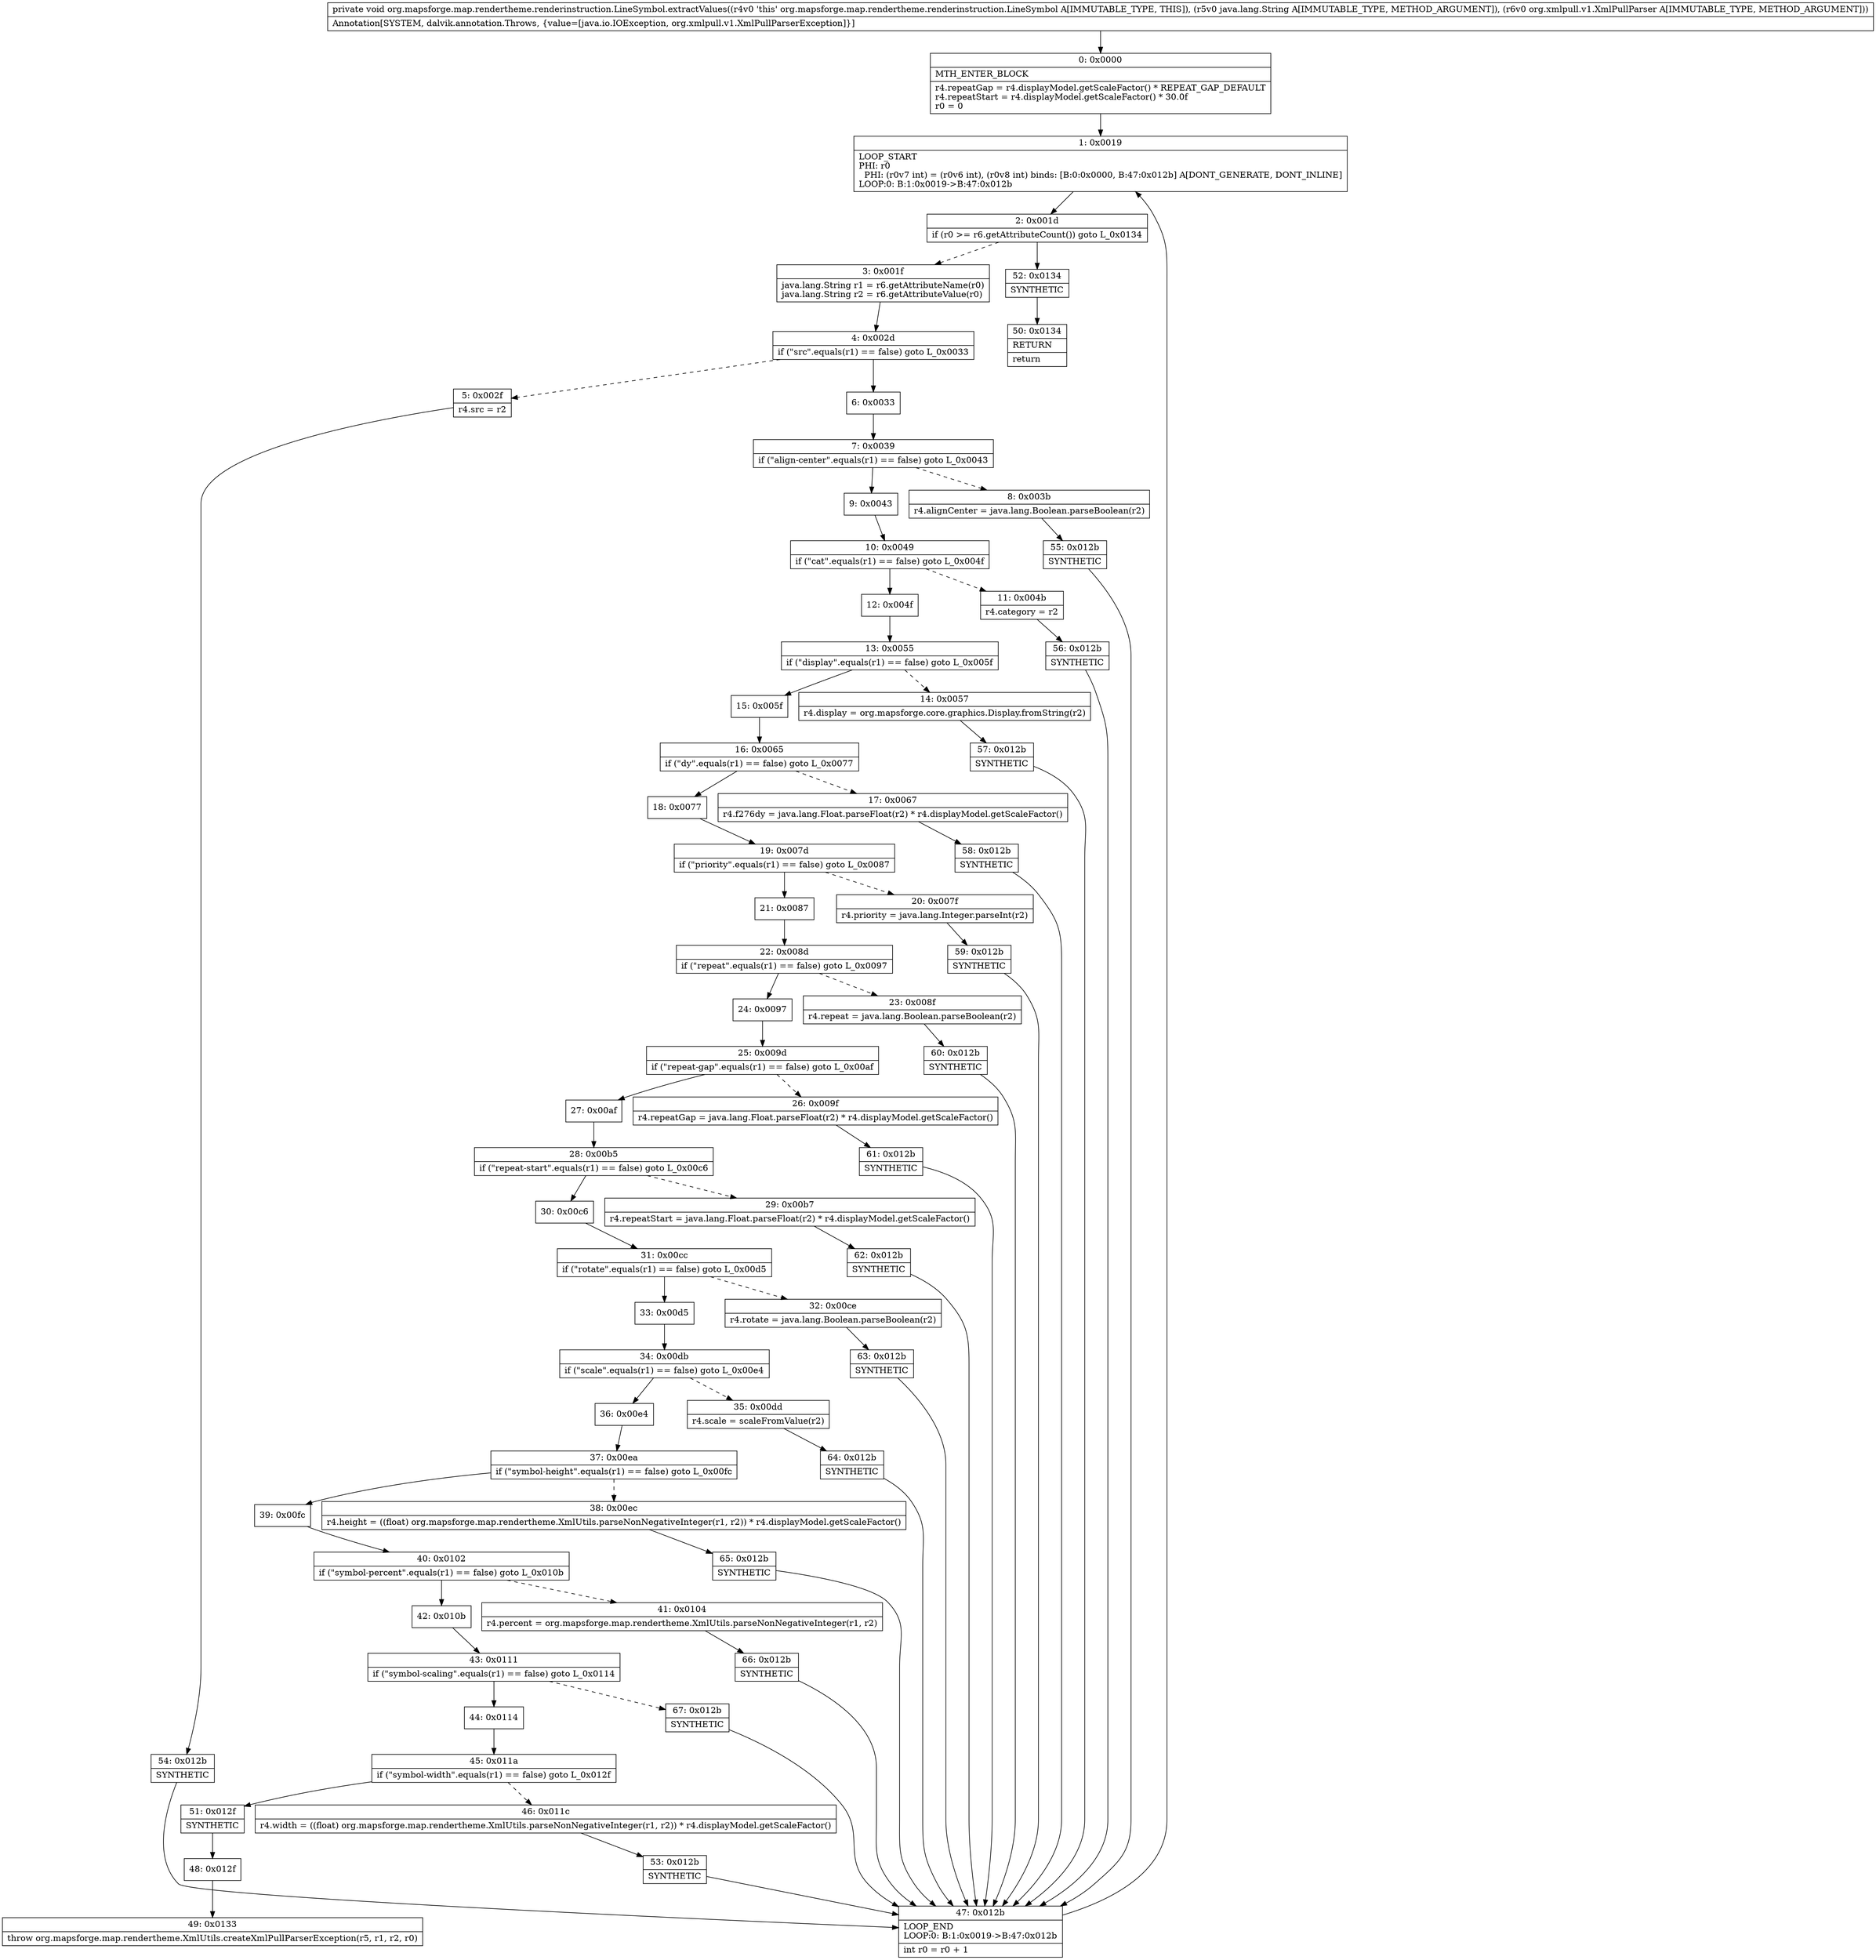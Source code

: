 digraph "CFG fororg.mapsforge.map.rendertheme.renderinstruction.LineSymbol.extractValues(Ljava\/lang\/String;Lorg\/xmlpull\/v1\/XmlPullParser;)V" {
Node_0 [shape=record,label="{0\:\ 0x0000|MTH_ENTER_BLOCK\l|r4.repeatGap = r4.displayModel.getScaleFactor() * REPEAT_GAP_DEFAULT\lr4.repeatStart = r4.displayModel.getScaleFactor() * 30.0f\lr0 = 0\l}"];
Node_1 [shape=record,label="{1\:\ 0x0019|LOOP_START\lPHI: r0 \l  PHI: (r0v7 int) = (r0v6 int), (r0v8 int) binds: [B:0:0x0000, B:47:0x012b] A[DONT_GENERATE, DONT_INLINE]\lLOOP:0: B:1:0x0019\-\>B:47:0x012b\l}"];
Node_2 [shape=record,label="{2\:\ 0x001d|if (r0 \>= r6.getAttributeCount()) goto L_0x0134\l}"];
Node_3 [shape=record,label="{3\:\ 0x001f|java.lang.String r1 = r6.getAttributeName(r0)\ljava.lang.String r2 = r6.getAttributeValue(r0)\l}"];
Node_4 [shape=record,label="{4\:\ 0x002d|if (\"src\".equals(r1) == false) goto L_0x0033\l}"];
Node_5 [shape=record,label="{5\:\ 0x002f|r4.src = r2\l}"];
Node_6 [shape=record,label="{6\:\ 0x0033}"];
Node_7 [shape=record,label="{7\:\ 0x0039|if (\"align\-center\".equals(r1) == false) goto L_0x0043\l}"];
Node_8 [shape=record,label="{8\:\ 0x003b|r4.alignCenter = java.lang.Boolean.parseBoolean(r2)\l}"];
Node_9 [shape=record,label="{9\:\ 0x0043}"];
Node_10 [shape=record,label="{10\:\ 0x0049|if (\"cat\".equals(r1) == false) goto L_0x004f\l}"];
Node_11 [shape=record,label="{11\:\ 0x004b|r4.category = r2\l}"];
Node_12 [shape=record,label="{12\:\ 0x004f}"];
Node_13 [shape=record,label="{13\:\ 0x0055|if (\"display\".equals(r1) == false) goto L_0x005f\l}"];
Node_14 [shape=record,label="{14\:\ 0x0057|r4.display = org.mapsforge.core.graphics.Display.fromString(r2)\l}"];
Node_15 [shape=record,label="{15\:\ 0x005f}"];
Node_16 [shape=record,label="{16\:\ 0x0065|if (\"dy\".equals(r1) == false) goto L_0x0077\l}"];
Node_17 [shape=record,label="{17\:\ 0x0067|r4.f276dy = java.lang.Float.parseFloat(r2) * r4.displayModel.getScaleFactor()\l}"];
Node_18 [shape=record,label="{18\:\ 0x0077}"];
Node_19 [shape=record,label="{19\:\ 0x007d|if (\"priority\".equals(r1) == false) goto L_0x0087\l}"];
Node_20 [shape=record,label="{20\:\ 0x007f|r4.priority = java.lang.Integer.parseInt(r2)\l}"];
Node_21 [shape=record,label="{21\:\ 0x0087}"];
Node_22 [shape=record,label="{22\:\ 0x008d|if (\"repeat\".equals(r1) == false) goto L_0x0097\l}"];
Node_23 [shape=record,label="{23\:\ 0x008f|r4.repeat = java.lang.Boolean.parseBoolean(r2)\l}"];
Node_24 [shape=record,label="{24\:\ 0x0097}"];
Node_25 [shape=record,label="{25\:\ 0x009d|if (\"repeat\-gap\".equals(r1) == false) goto L_0x00af\l}"];
Node_26 [shape=record,label="{26\:\ 0x009f|r4.repeatGap = java.lang.Float.parseFloat(r2) * r4.displayModel.getScaleFactor()\l}"];
Node_27 [shape=record,label="{27\:\ 0x00af}"];
Node_28 [shape=record,label="{28\:\ 0x00b5|if (\"repeat\-start\".equals(r1) == false) goto L_0x00c6\l}"];
Node_29 [shape=record,label="{29\:\ 0x00b7|r4.repeatStart = java.lang.Float.parseFloat(r2) * r4.displayModel.getScaleFactor()\l}"];
Node_30 [shape=record,label="{30\:\ 0x00c6}"];
Node_31 [shape=record,label="{31\:\ 0x00cc|if (\"rotate\".equals(r1) == false) goto L_0x00d5\l}"];
Node_32 [shape=record,label="{32\:\ 0x00ce|r4.rotate = java.lang.Boolean.parseBoolean(r2)\l}"];
Node_33 [shape=record,label="{33\:\ 0x00d5}"];
Node_34 [shape=record,label="{34\:\ 0x00db|if (\"scale\".equals(r1) == false) goto L_0x00e4\l}"];
Node_35 [shape=record,label="{35\:\ 0x00dd|r4.scale = scaleFromValue(r2)\l}"];
Node_36 [shape=record,label="{36\:\ 0x00e4}"];
Node_37 [shape=record,label="{37\:\ 0x00ea|if (\"symbol\-height\".equals(r1) == false) goto L_0x00fc\l}"];
Node_38 [shape=record,label="{38\:\ 0x00ec|r4.height = ((float) org.mapsforge.map.rendertheme.XmlUtils.parseNonNegativeInteger(r1, r2)) * r4.displayModel.getScaleFactor()\l}"];
Node_39 [shape=record,label="{39\:\ 0x00fc}"];
Node_40 [shape=record,label="{40\:\ 0x0102|if (\"symbol\-percent\".equals(r1) == false) goto L_0x010b\l}"];
Node_41 [shape=record,label="{41\:\ 0x0104|r4.percent = org.mapsforge.map.rendertheme.XmlUtils.parseNonNegativeInteger(r1, r2)\l}"];
Node_42 [shape=record,label="{42\:\ 0x010b}"];
Node_43 [shape=record,label="{43\:\ 0x0111|if (\"symbol\-scaling\".equals(r1) == false) goto L_0x0114\l}"];
Node_44 [shape=record,label="{44\:\ 0x0114}"];
Node_45 [shape=record,label="{45\:\ 0x011a|if (\"symbol\-width\".equals(r1) == false) goto L_0x012f\l}"];
Node_46 [shape=record,label="{46\:\ 0x011c|r4.width = ((float) org.mapsforge.map.rendertheme.XmlUtils.parseNonNegativeInteger(r1, r2)) * r4.displayModel.getScaleFactor()\l}"];
Node_47 [shape=record,label="{47\:\ 0x012b|LOOP_END\lLOOP:0: B:1:0x0019\-\>B:47:0x012b\l|int r0 = r0 + 1\l}"];
Node_48 [shape=record,label="{48\:\ 0x012f}"];
Node_49 [shape=record,label="{49\:\ 0x0133|throw org.mapsforge.map.rendertheme.XmlUtils.createXmlPullParserException(r5, r1, r2, r0)\l}"];
Node_50 [shape=record,label="{50\:\ 0x0134|RETURN\l|return\l}"];
Node_51 [shape=record,label="{51\:\ 0x012f|SYNTHETIC\l}"];
Node_52 [shape=record,label="{52\:\ 0x0134|SYNTHETIC\l}"];
Node_53 [shape=record,label="{53\:\ 0x012b|SYNTHETIC\l}"];
Node_54 [shape=record,label="{54\:\ 0x012b|SYNTHETIC\l}"];
Node_55 [shape=record,label="{55\:\ 0x012b|SYNTHETIC\l}"];
Node_56 [shape=record,label="{56\:\ 0x012b|SYNTHETIC\l}"];
Node_57 [shape=record,label="{57\:\ 0x012b|SYNTHETIC\l}"];
Node_58 [shape=record,label="{58\:\ 0x012b|SYNTHETIC\l}"];
Node_59 [shape=record,label="{59\:\ 0x012b|SYNTHETIC\l}"];
Node_60 [shape=record,label="{60\:\ 0x012b|SYNTHETIC\l}"];
Node_61 [shape=record,label="{61\:\ 0x012b|SYNTHETIC\l}"];
Node_62 [shape=record,label="{62\:\ 0x012b|SYNTHETIC\l}"];
Node_63 [shape=record,label="{63\:\ 0x012b|SYNTHETIC\l}"];
Node_64 [shape=record,label="{64\:\ 0x012b|SYNTHETIC\l}"];
Node_65 [shape=record,label="{65\:\ 0x012b|SYNTHETIC\l}"];
Node_66 [shape=record,label="{66\:\ 0x012b|SYNTHETIC\l}"];
Node_67 [shape=record,label="{67\:\ 0x012b|SYNTHETIC\l}"];
MethodNode[shape=record,label="{private void org.mapsforge.map.rendertheme.renderinstruction.LineSymbol.extractValues((r4v0 'this' org.mapsforge.map.rendertheme.renderinstruction.LineSymbol A[IMMUTABLE_TYPE, THIS]), (r5v0 java.lang.String A[IMMUTABLE_TYPE, METHOD_ARGUMENT]), (r6v0 org.xmlpull.v1.XmlPullParser A[IMMUTABLE_TYPE, METHOD_ARGUMENT]))  | Annotation[SYSTEM, dalvik.annotation.Throws, \{value=[java.io.IOException, org.xmlpull.v1.XmlPullParserException]\}]\l}"];
MethodNode -> Node_0;
Node_0 -> Node_1;
Node_1 -> Node_2;
Node_2 -> Node_3[style=dashed];
Node_2 -> Node_52;
Node_3 -> Node_4;
Node_4 -> Node_5[style=dashed];
Node_4 -> Node_6;
Node_5 -> Node_54;
Node_6 -> Node_7;
Node_7 -> Node_8[style=dashed];
Node_7 -> Node_9;
Node_8 -> Node_55;
Node_9 -> Node_10;
Node_10 -> Node_11[style=dashed];
Node_10 -> Node_12;
Node_11 -> Node_56;
Node_12 -> Node_13;
Node_13 -> Node_14[style=dashed];
Node_13 -> Node_15;
Node_14 -> Node_57;
Node_15 -> Node_16;
Node_16 -> Node_17[style=dashed];
Node_16 -> Node_18;
Node_17 -> Node_58;
Node_18 -> Node_19;
Node_19 -> Node_20[style=dashed];
Node_19 -> Node_21;
Node_20 -> Node_59;
Node_21 -> Node_22;
Node_22 -> Node_23[style=dashed];
Node_22 -> Node_24;
Node_23 -> Node_60;
Node_24 -> Node_25;
Node_25 -> Node_26[style=dashed];
Node_25 -> Node_27;
Node_26 -> Node_61;
Node_27 -> Node_28;
Node_28 -> Node_29[style=dashed];
Node_28 -> Node_30;
Node_29 -> Node_62;
Node_30 -> Node_31;
Node_31 -> Node_32[style=dashed];
Node_31 -> Node_33;
Node_32 -> Node_63;
Node_33 -> Node_34;
Node_34 -> Node_35[style=dashed];
Node_34 -> Node_36;
Node_35 -> Node_64;
Node_36 -> Node_37;
Node_37 -> Node_38[style=dashed];
Node_37 -> Node_39;
Node_38 -> Node_65;
Node_39 -> Node_40;
Node_40 -> Node_41[style=dashed];
Node_40 -> Node_42;
Node_41 -> Node_66;
Node_42 -> Node_43;
Node_43 -> Node_44;
Node_43 -> Node_67[style=dashed];
Node_44 -> Node_45;
Node_45 -> Node_46[style=dashed];
Node_45 -> Node_51;
Node_46 -> Node_53;
Node_47 -> Node_1;
Node_48 -> Node_49;
Node_51 -> Node_48;
Node_52 -> Node_50;
Node_53 -> Node_47;
Node_54 -> Node_47;
Node_55 -> Node_47;
Node_56 -> Node_47;
Node_57 -> Node_47;
Node_58 -> Node_47;
Node_59 -> Node_47;
Node_60 -> Node_47;
Node_61 -> Node_47;
Node_62 -> Node_47;
Node_63 -> Node_47;
Node_64 -> Node_47;
Node_65 -> Node_47;
Node_66 -> Node_47;
Node_67 -> Node_47;
}

